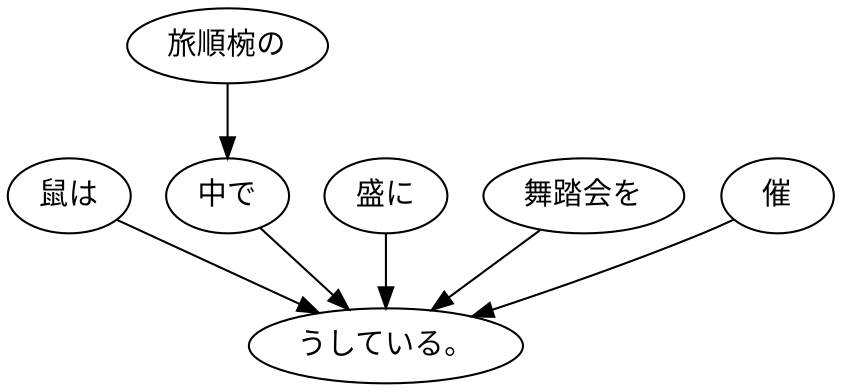 digraph graph3303 {
	node0 [label="鼠は"];
	node1 [label="旅順椀の"];
	node2 [label="中で"];
	node3 [label="盛に"];
	node4 [label="舞踏会を"];
	node5 [label="催"];
	node6 [label="うしている。"];
	node0 -> node6;
	node1 -> node2;
	node2 -> node6;
	node3 -> node6;
	node4 -> node6;
	node5 -> node6;
}
